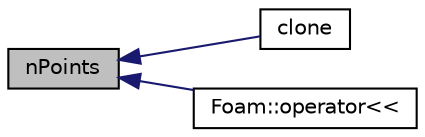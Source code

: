 digraph "nPoints"
{
  bgcolor="transparent";
  edge [fontname="Helvetica",fontsize="10",labelfontname="Helvetica",labelfontsize="10"];
  node [fontname="Helvetica",fontsize="10",shape=record];
  rankdir="LR";
  Node924 [label="nPoints",height=0.2,width=0.4,color="black", fillcolor="grey75", style="filled", fontcolor="black"];
  Node924 -> Node925 [dir="back",color="midnightblue",fontsize="10",style="solid",fontname="Helvetica"];
  Node925 [label="clone",height=0.2,width=0.4,color="black",URL="$a28349.html#a965f7dda1b12ecbb8985f8019b255ba8",tooltip="Return clone. "];
  Node924 -> Node926 [dir="back",color="midnightblue",fontsize="10",style="solid",fontname="Helvetica"];
  Node926 [label="Foam::operator\<\<",height=0.2,width=0.4,color="black",URL="$a21851.html#ac044f2b6797813369671e1ba02e01166"];
}
